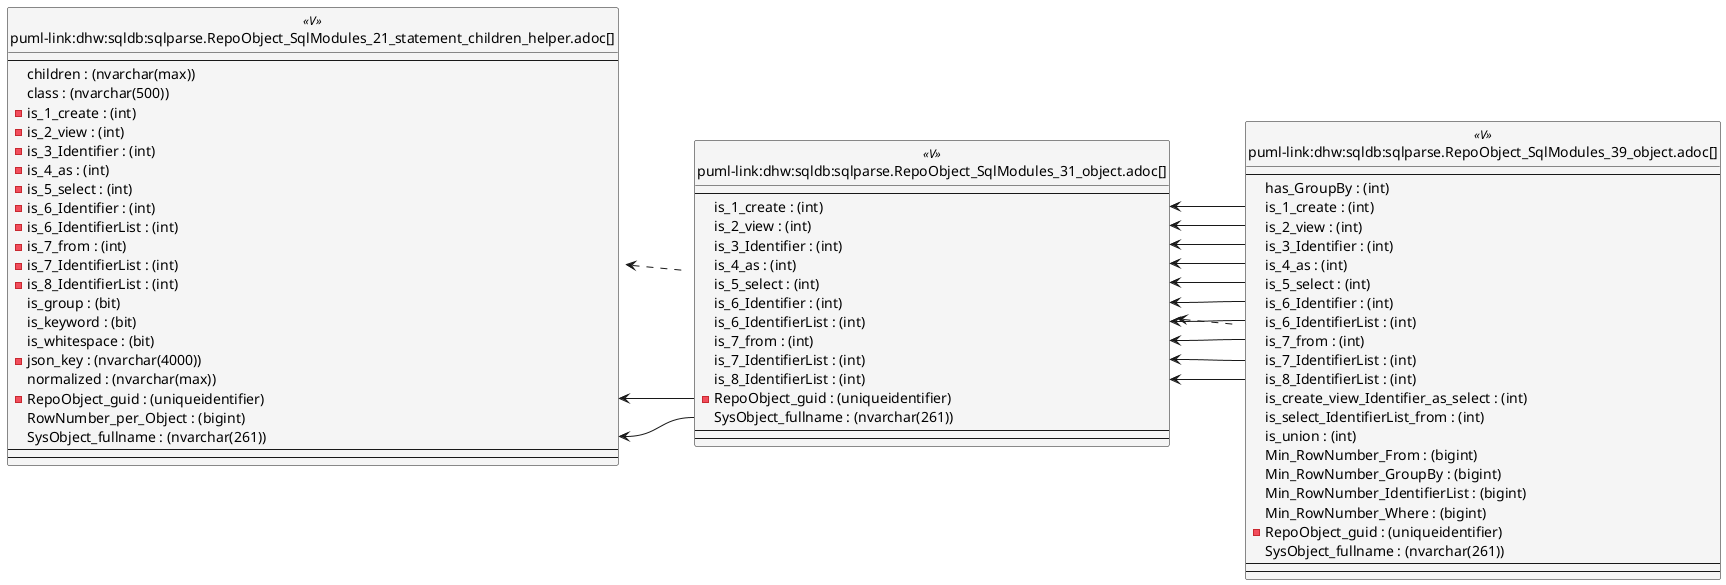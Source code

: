 @startuml
left to right direction
'top to bottom direction
hide circle
'avoide "." issues:
set namespaceSeparator none


skinparam class {
  BackgroundColor White
  BackgroundColor<<FN>> Yellow
  BackgroundColor<<FS>> Yellow
  BackgroundColor<<FT>> LightGray
  BackgroundColor<<IF>> Yellow
  BackgroundColor<<IS>> Yellow
  BackgroundColor<<P>> Aqua
  BackgroundColor<<PC>> Aqua
  BackgroundColor<<SN>> Yellow
  BackgroundColor<<SO>> SlateBlue
  BackgroundColor<<TF>> LightGray
  BackgroundColor<<TR>> Tomato
  BackgroundColor<<U>> White
  BackgroundColor<<V>> WhiteSmoke
  BackgroundColor<<X>> Aqua
  BackgroundColor<<external>> AliceBlue
}


entity "puml-link:dhw:sqldb:sqlparse.RepoObject_SqlModules_21_statement_children_helper.adoc[]" as sqlparse.RepoObject_SqlModules_21_statement_children_helper << V >> {
  --
  children : (nvarchar(max))
  class : (nvarchar(500))
  - is_1_create : (int)
  - is_2_view : (int)
  - is_3_Identifier : (int)
  - is_4_as : (int)
  - is_5_select : (int)
  - is_6_Identifier : (int)
  - is_6_IdentifierList : (int)
  - is_7_from : (int)
  - is_7_IdentifierList : (int)
  - is_8_IdentifierList : (int)
  is_group : (bit)
  is_keyword : (bit)
  is_whitespace : (bit)
  - json_key : (nvarchar(4000))
  normalized : (nvarchar(max))
  - RepoObject_guid : (uniqueidentifier)
  RowNumber_per_Object : (bigint)
  SysObject_fullname : (nvarchar(261))
  --
  --
}

entity "puml-link:dhw:sqldb:sqlparse.RepoObject_SqlModules_31_object.adoc[]" as sqlparse.RepoObject_SqlModules_31_object << V >> {
  --
  is_1_create : (int)
  is_2_view : (int)
  is_3_Identifier : (int)
  is_4_as : (int)
  is_5_select : (int)
  is_6_Identifier : (int)
  is_6_IdentifierList : (int)
  is_7_from : (int)
  is_7_IdentifierList : (int)
  is_8_IdentifierList : (int)
  - RepoObject_guid : (uniqueidentifier)
  SysObject_fullname : (nvarchar(261))
  --
  --
}

entity "puml-link:dhw:sqldb:sqlparse.RepoObject_SqlModules_39_object.adoc[]" as sqlparse.RepoObject_SqlModules_39_object << V >> {
  --
  has_GroupBy : (int)
  is_1_create : (int)
  is_2_view : (int)
  is_3_Identifier : (int)
  is_4_as : (int)
  is_5_select : (int)
  is_6_Identifier : (int)
  is_6_IdentifierList : (int)
  is_7_from : (int)
  is_7_IdentifierList : (int)
  is_8_IdentifierList : (int)
  is_create_view_Identifier_as_select : (int)
  is_select_IdentifierList_from : (int)
  is_union : (int)
  Min_RowNumber_From : (bigint)
  Min_RowNumber_GroupBy : (bigint)
  Min_RowNumber_IdentifierList : (bigint)
  Min_RowNumber_Where : (bigint)
  - RepoObject_guid : (uniqueidentifier)
  SysObject_fullname : (nvarchar(261))
  --
  --
}

sqlparse.RepoObject_SqlModules_21_statement_children_helper <.. sqlparse.RepoObject_SqlModules_31_object
sqlparse.RepoObject_SqlModules_31_object <.. sqlparse.RepoObject_SqlModules_39_object
"sqlparse.RepoObject_SqlModules_21_statement_children_helper::RepoObject_guid" <-- "sqlparse.RepoObject_SqlModules_31_object::RepoObject_guid"
"sqlparse.RepoObject_SqlModules_21_statement_children_helper::SysObject_fullname" <-- "sqlparse.RepoObject_SqlModules_31_object::SysObject_fullname"
"sqlparse.RepoObject_SqlModules_31_object::is_1_create" <-- "sqlparse.RepoObject_SqlModules_39_object::is_1_create"
"sqlparse.RepoObject_SqlModules_31_object::is_2_view" <-- "sqlparse.RepoObject_SqlModules_39_object::is_2_view"
"sqlparse.RepoObject_SqlModules_31_object::is_3_Identifier" <-- "sqlparse.RepoObject_SqlModules_39_object::is_3_Identifier"
"sqlparse.RepoObject_SqlModules_31_object::is_4_as" <-- "sqlparse.RepoObject_SqlModules_39_object::is_4_as"
"sqlparse.RepoObject_SqlModules_31_object::is_5_select" <-- "sqlparse.RepoObject_SqlModules_39_object::is_5_select"
"sqlparse.RepoObject_SqlModules_31_object::is_6_Identifier" <-- "sqlparse.RepoObject_SqlModules_39_object::is_6_Identifier"
"sqlparse.RepoObject_SqlModules_31_object::is_6_IdentifierList" <-- "sqlparse.RepoObject_SqlModules_39_object::is_6_IdentifierList"
"sqlparse.RepoObject_SqlModules_31_object::is_7_from" <-- "sqlparse.RepoObject_SqlModules_39_object::is_7_from"
"sqlparse.RepoObject_SqlModules_31_object::is_7_IdentifierList" <-- "sqlparse.RepoObject_SqlModules_39_object::is_7_IdentifierList"
"sqlparse.RepoObject_SqlModules_31_object::is_8_IdentifierList" <-- "sqlparse.RepoObject_SqlModules_39_object::is_8_IdentifierList"
@enduml


